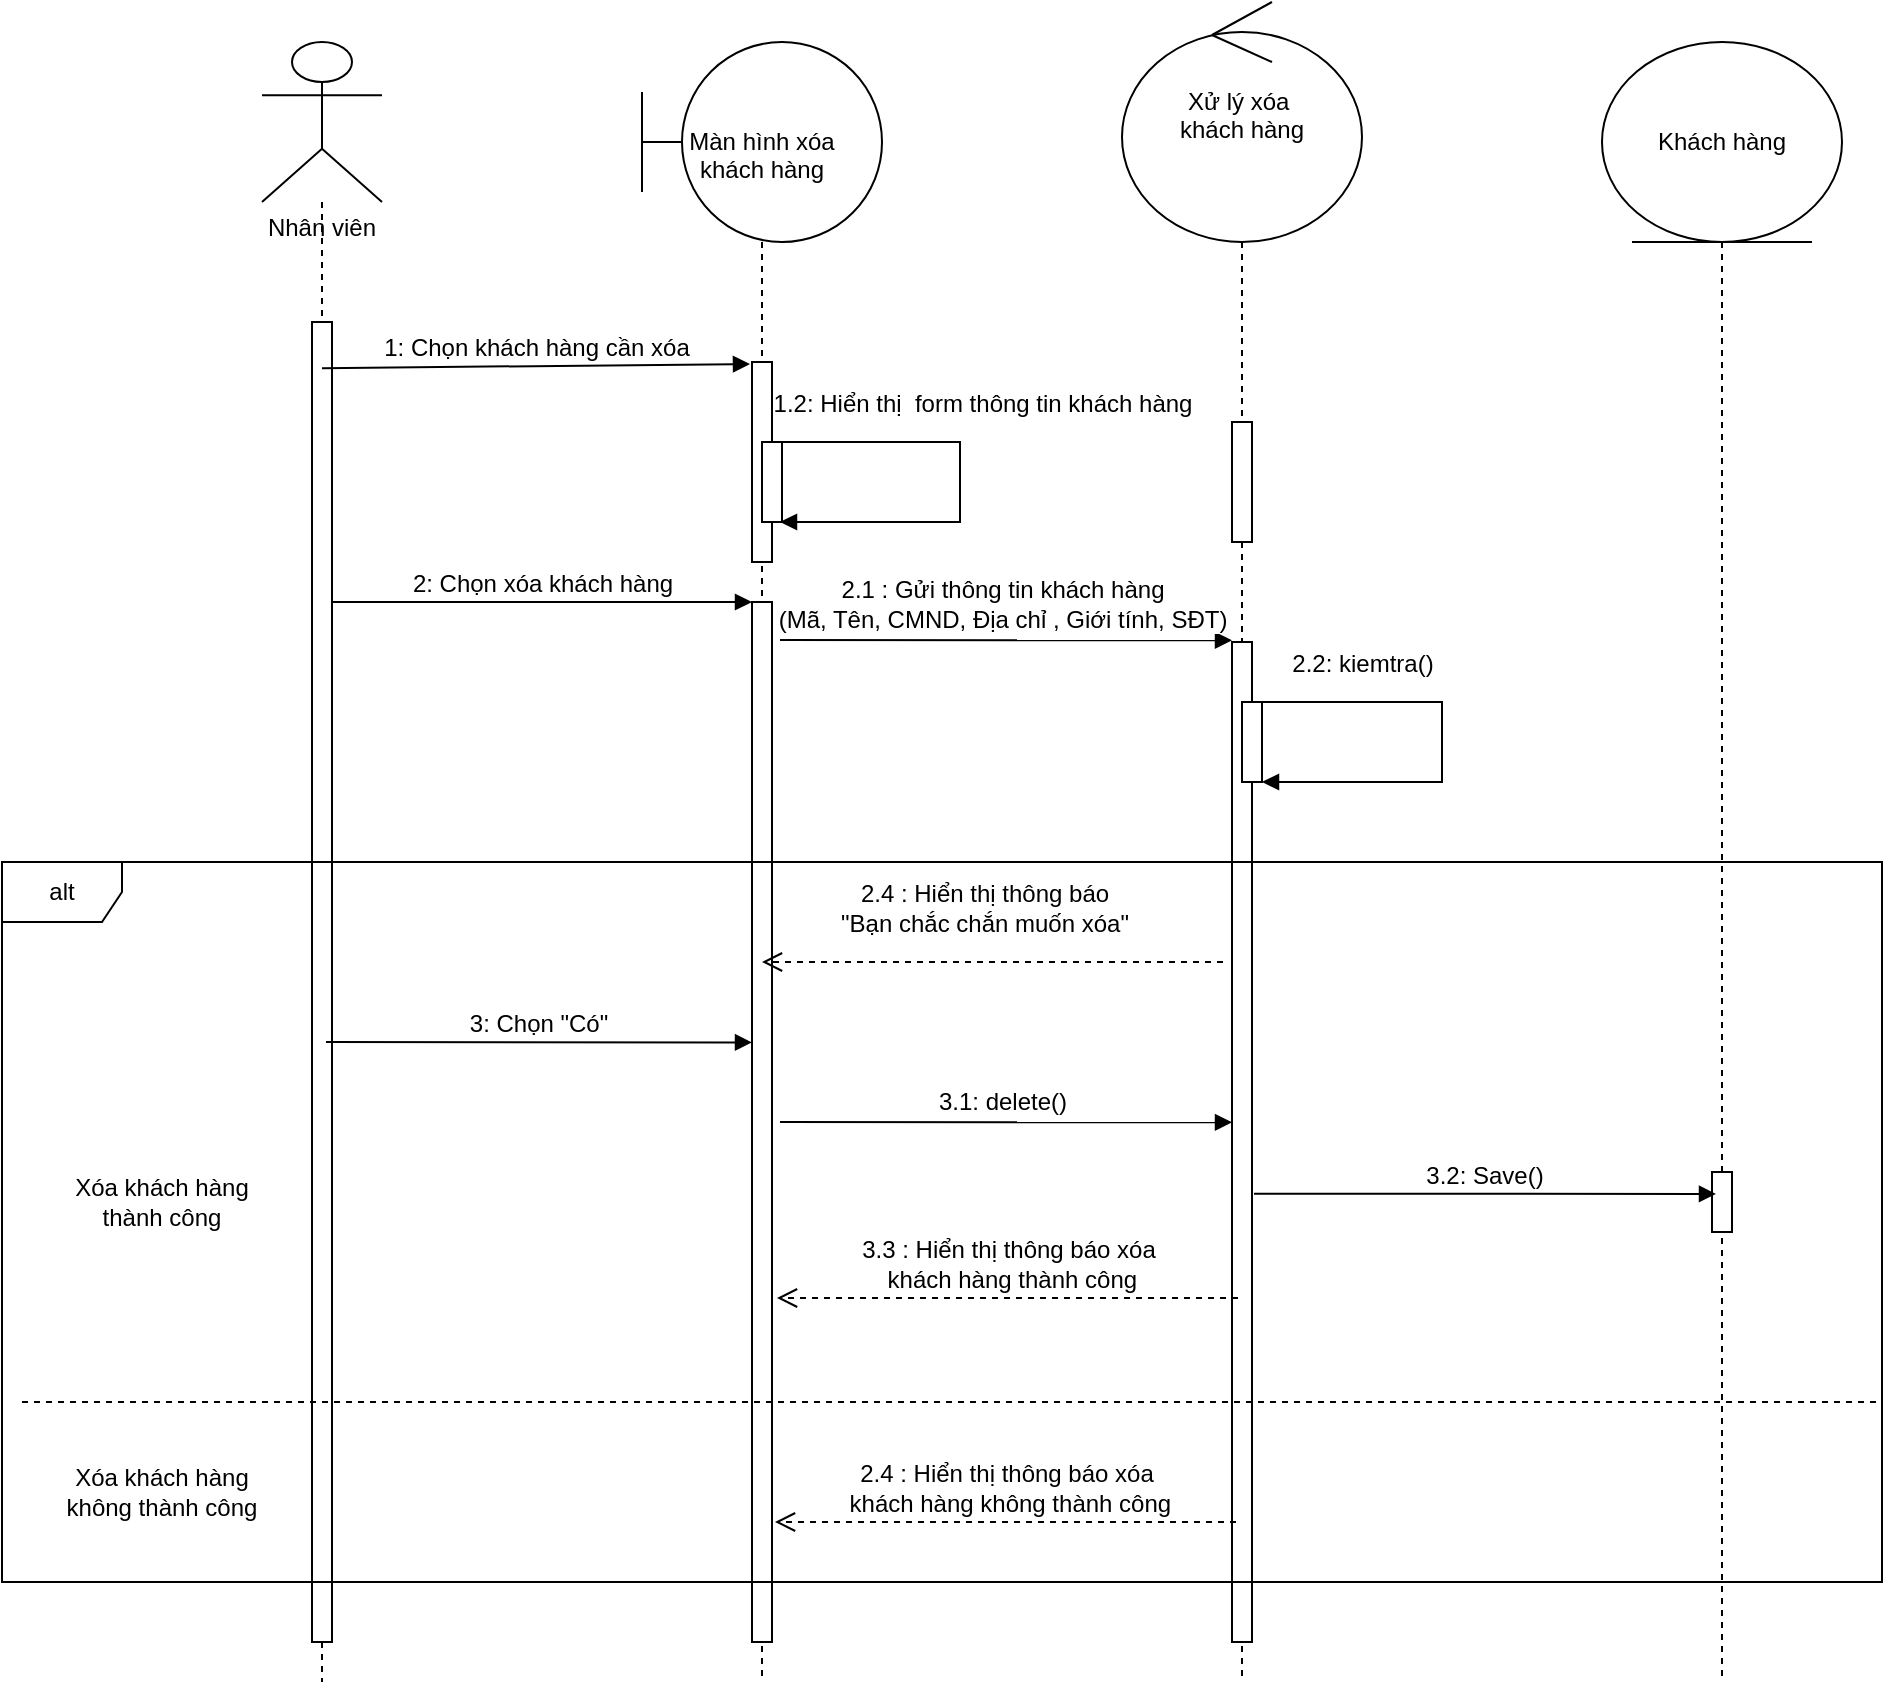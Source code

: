 <mxfile version="14.4.3" type="device"><diagram id="j35PRfuS3rS9tGFF6TlJ" name="Page-1"><mxGraphModel dx="2067" dy="706" grid="1" gridSize="10" guides="1" tooltips="1" connect="1" arrows="1" fold="1" page="1" pageScale="1" pageWidth="850" pageHeight="1100" math="0" shadow="0"><root><mxCell id="0"/><mxCell id="1" parent="0"/><mxCell id="b2TQc4b1ZqAiPSDbQp9B-11" value="&lt;br&gt;&lt;br&gt;&lt;br&gt;Nhân viên" style="shape=umlLifeline;participant=umlActor;perimeter=lifelinePerimeter;whiteSpace=wrap;html=1;container=1;collapsible=0;recursiveResize=0;verticalAlign=top;spacingTop=36;outlineConnect=0;size=80;" parent="1" vertex="1"><mxGeometry x="50" y="20" width="60" height="820" as="geometry"/></mxCell><mxCell id="b2TQc4b1ZqAiPSDbQp9B-16" value="" style="html=1;points=[];perimeter=orthogonalPerimeter;" parent="b2TQc4b1ZqAiPSDbQp9B-11" vertex="1"><mxGeometry x="25" y="140" width="10" height="660" as="geometry"/></mxCell><mxCell id="b2TQc4b1ZqAiPSDbQp9B-12" value="Màn hình xóa&lt;br&gt;khách hàng" style="shape=umlLifeline;participant=umlBoundary;perimeter=lifelinePerimeter;whiteSpace=wrap;html=1;container=1;collapsible=0;recursiveResize=0;verticalAlign=top;spacingTop=36;outlineConnect=0;size=100;" parent="1" vertex="1"><mxGeometry x="240" y="20" width="120" height="820" as="geometry"/></mxCell><mxCell id="b2TQc4b1ZqAiPSDbQp9B-17" value="" style="html=1;points=[];perimeter=orthogonalPerimeter;" parent="b2TQc4b1ZqAiPSDbQp9B-12" vertex="1"><mxGeometry x="55" y="160" width="10" height="100" as="geometry"/></mxCell><mxCell id="b2TQc4b1ZqAiPSDbQp9B-26" value="" style="html=1;points=[];perimeter=orthogonalPerimeter;fontSize=12;" parent="b2TQc4b1ZqAiPSDbQp9B-12" vertex="1"><mxGeometry x="55" y="280" width="10" height="520" as="geometry"/></mxCell><mxCell id="b2TQc4b1ZqAiPSDbQp9B-14" value="Xử lý xóa&amp;nbsp;&lt;br&gt;khách hàng" style="shape=umlLifeline;participant=umlControl;perimeter=lifelinePerimeter;whiteSpace=wrap;html=1;container=1;collapsible=0;recursiveResize=0;verticalAlign=top;spacingTop=36;outlineConnect=0;size=120;" parent="1" vertex="1"><mxGeometry x="480" width="120" height="840" as="geometry"/></mxCell><mxCell id="b2TQc4b1ZqAiPSDbQp9B-27" value="" style="html=1;points=[];perimeter=orthogonalPerimeter;fontSize=12;" parent="b2TQc4b1ZqAiPSDbQp9B-14" vertex="1"><mxGeometry x="55" y="210" width="10" height="60" as="geometry"/></mxCell><mxCell id="b2TQc4b1ZqAiPSDbQp9B-28" value="" style="html=1;points=[];perimeter=orthogonalPerimeter;fontSize=12;" parent="b2TQc4b1ZqAiPSDbQp9B-14" vertex="1"><mxGeometry x="55" y="320" width="10" height="500" as="geometry"/></mxCell><mxCell id="b2TQc4b1ZqAiPSDbQp9B-15" value="Khách hàng" style="shape=umlLifeline;participant=umlEntity;perimeter=lifelinePerimeter;whiteSpace=wrap;html=1;container=1;collapsible=0;recursiveResize=0;verticalAlign=top;spacingTop=36;outlineConnect=0;size=100;" parent="1" vertex="1"><mxGeometry x="720" y="20" width="120" height="820" as="geometry"/></mxCell><mxCell id="b2TQc4b1ZqAiPSDbQp9B-33" value="" style="html=1;points=[];perimeter=orthogonalPerimeter;fontSize=12;" parent="b2TQc4b1ZqAiPSDbQp9B-15" vertex="1"><mxGeometry x="55" y="565" width="10" height="30" as="geometry"/></mxCell><mxCell id="b2TQc4b1ZqAiPSDbQp9B-19" value="1: Chọn khách hàng cần xóa" style="html=1;verticalAlign=bottom;endArrow=block;exitX=1.1;exitY=0.035;exitDx=0;exitDy=0;exitPerimeter=0;fontSize=12;" parent="1" edge="1"><mxGeometry width="80" relative="1" as="geometry"><mxPoint x="80.0" y="183.1" as="sourcePoint"/><mxPoint x="294" y="181" as="targetPoint"/></mxGeometry></mxCell><mxCell id="b2TQc4b1ZqAiPSDbQp9B-21" value="" style="html=1;points=[];perimeter=orthogonalPerimeter;fontSize=12;" parent="1" vertex="1"><mxGeometry x="300" y="220" width="10" height="40" as="geometry"/></mxCell><mxCell id="b2TQc4b1ZqAiPSDbQp9B-23" value="1.2: Hiển thị&amp;nbsp; form thông tin khách hàng" style="html=1;verticalAlign=bottom;endArrow=block;fontSize=12;rounded=0;" parent="1" edge="1"><mxGeometry x="-0.182" y="15" width="80" relative="1" as="geometry"><mxPoint x="309" y="220" as="sourcePoint"/><mxPoint x="309" y="260" as="targetPoint"/><Array as="points"><mxPoint x="399" y="220"/><mxPoint x="399" y="260"/></Array><mxPoint x="-4" y="-10" as="offset"/></mxGeometry></mxCell><mxCell id="b2TQc4b1ZqAiPSDbQp9B-24" value="2: Chọn xóa khách hàng" style="html=1;verticalAlign=bottom;endArrow=block;fontSize=12;" parent="1" edge="1"><mxGeometry width="80" relative="1" as="geometry"><mxPoint x="85" y="300" as="sourcePoint"/><mxPoint x="295" y="300" as="targetPoint"/></mxGeometry></mxCell><mxCell id="b2TQc4b1ZqAiPSDbQp9B-29" value="2.1 : Gửi thông tin khách hàng &lt;br&gt;(Mã, Tên, CMND, Địa chỉ , Giới tính, SĐT)" style="html=1;verticalAlign=bottom;endArrow=block;fontSize=12;entryX=0.1;entryY=-0.002;entryDx=0;entryDy=0;entryPerimeter=0;" parent="1" edge="1"><mxGeometry x="-0.017" y="1" width="80" relative="1" as="geometry"><mxPoint x="309" y="319" as="sourcePoint"/><mxPoint x="535" y="319.16" as="targetPoint"/><mxPoint as="offset"/></mxGeometry></mxCell><mxCell id="b2TQc4b1ZqAiPSDbQp9B-30" value="" style="html=1;points=[];perimeter=orthogonalPerimeter;fontSize=12;" parent="1" vertex="1"><mxGeometry x="540" y="350" width="10" height="40" as="geometry"/></mxCell><mxCell id="b2TQc4b1ZqAiPSDbQp9B-31" value="2.2: kiemtra()" style="html=1;verticalAlign=bottom;endArrow=block;fontSize=12;rounded=0;" parent="1" edge="1"><mxGeometry x="-0.545" y="10" width="80" relative="1" as="geometry"><mxPoint x="550" y="350" as="sourcePoint"/><mxPoint x="550" y="390" as="targetPoint"/><Array as="points"><mxPoint x="640" y="350"/><mxPoint x="640" y="390"/></Array><mxPoint as="offset"/></mxGeometry></mxCell><mxCell id="b2TQc4b1ZqAiPSDbQp9B-32" value="3.2: Save()" style="html=1;verticalAlign=bottom;endArrow=block;fontSize=12;entryX=0.2;entryY=0.333;entryDx=0;entryDy=0;entryPerimeter=0;exitX=1.1;exitY=0.333;exitDx=0;exitDy=0;exitPerimeter=0;" parent="1" edge="1"><mxGeometry width="80" relative="1" as="geometry"><mxPoint x="546" y="595.86" as="sourcePoint"/><mxPoint x="777" y="595.99" as="targetPoint"/></mxGeometry></mxCell><mxCell id="b2TQc4b1ZqAiPSDbQp9B-34" value="3.3 : Hiển thị thông báo xóa&lt;br&gt;&amp;nbsp;khách hàng thành công" style="html=1;verticalAlign=bottom;endArrow=open;dashed=1;endSize=8;fontSize=12;" parent="1" edge="1"><mxGeometry relative="1" as="geometry"><mxPoint x="538" y="648" as="sourcePoint"/><mxPoint x="307.5" y="648" as="targetPoint"/></mxGeometry></mxCell><mxCell id="b2TQc4b1ZqAiPSDbQp9B-35" value="" style="endArrow=none;dashed=1;html=1;fontSize=12;" parent="1" edge="1"><mxGeometry width="50" height="50" relative="1" as="geometry"><mxPoint x="-70" y="700" as="sourcePoint"/><mxPoint x="860" y="700" as="targetPoint"/></mxGeometry></mxCell><mxCell id="b2TQc4b1ZqAiPSDbQp9B-36" value="2.4 : Hiển thị thông báo xóa&lt;br&gt;&amp;nbsp;khách hàng không thành công" style="html=1;verticalAlign=bottom;endArrow=open;dashed=1;endSize=8;fontSize=12;" parent="1" edge="1"><mxGeometry relative="1" as="geometry"><mxPoint x="537" y="760" as="sourcePoint"/><mxPoint x="306.5" y="760" as="targetPoint"/></mxGeometry></mxCell><mxCell id="b2TQc4b1ZqAiPSDbQp9B-37" value="alt" style="shape=umlFrame;whiteSpace=wrap;html=1;fontSize=12;" parent="1" vertex="1"><mxGeometry x="-80" y="430" width="940" height="360" as="geometry"/></mxCell><mxCell id="b2TQc4b1ZqAiPSDbQp9B-38" value="Xóa khách hàng thành công" style="text;html=1;strokeColor=none;fillColor=none;align=center;verticalAlign=middle;whiteSpace=wrap;rounded=0;fontSize=12;" parent="1" vertex="1"><mxGeometry x="-50" y="590" width="100" height="20" as="geometry"/></mxCell><mxCell id="b2TQc4b1ZqAiPSDbQp9B-40" value="Xóa khách hàng không thành công" style="text;html=1;strokeColor=none;fillColor=none;align=center;verticalAlign=middle;whiteSpace=wrap;rounded=0;fontSize=12;" parent="1" vertex="1"><mxGeometry x="-50" y="730" width="100" height="30" as="geometry"/></mxCell><mxCell id="gBcrjCv8YunBIm7nKyrC-1" value="2.4 : Hiển thị thông báo &lt;br&gt;&quot;Bạn chắc chắn muốn xóa&quot;" style="html=1;verticalAlign=bottom;endArrow=open;dashed=1;endSize=8;fontSize=12;" edge="1" parent="1"><mxGeometry x="0.041" y="-10" relative="1" as="geometry"><mxPoint x="530.5" y="480" as="sourcePoint"/><mxPoint x="300" y="480" as="targetPoint"/><mxPoint as="offset"/></mxGeometry></mxCell><mxCell id="gBcrjCv8YunBIm7nKyrC-2" value="3: Chọn &quot;Có&quot;" style="html=1;verticalAlign=bottom;endArrow=block;fontSize=12;exitX=1.2;exitY=0.233;exitDx=0;exitDy=0;exitPerimeter=0;" edge="1" parent="1"><mxGeometry width="80" relative="1" as="geometry"><mxPoint x="82" y="520" as="sourcePoint"/><mxPoint x="295" y="520.2" as="targetPoint"/></mxGeometry></mxCell><mxCell id="5zj9FyZXvNuKZ9SaBBoR-3" value="3.1: delete()" style="html=1;verticalAlign=bottom;endArrow=block;fontSize=12;entryX=0.1;entryY=-0.002;entryDx=0;entryDy=0;entryPerimeter=0;" edge="1" parent="1"><mxGeometry x="-0.017" y="1" width="80" relative="1" as="geometry"><mxPoint x="309" y="560" as="sourcePoint"/><mxPoint x="535" y="560.16" as="targetPoint"/><mxPoint as="offset"/></mxGeometry></mxCell></root></mxGraphModel></diagram></mxfile>